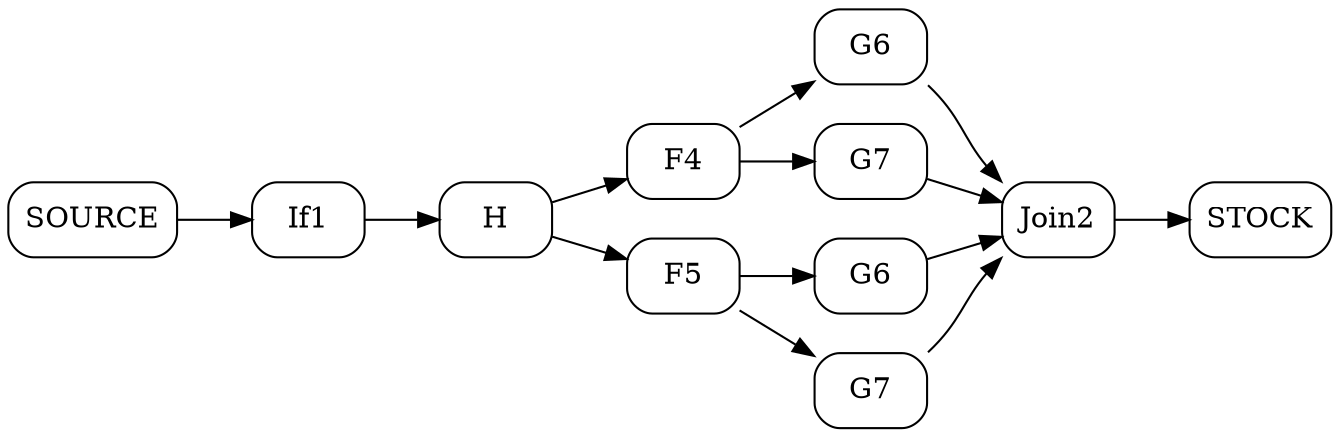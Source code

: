 digraph Example2 {
  rankdir = LR;
  if1[shape=Mrecord, label="If1"];
  {
    rank=same;
    if3[shape=Mrecord, label="H"];
  }
  {
    rank=same;
    f4[shape=Mrecord, label="F4"];
    f5[shape=Mrecord, label="F5"];
  }
  {
    rank=same;
    g4[shape=Mrecord, label="G6"];
    g5[shape=Mrecord, label="G7"];
    g6[shape=Mrecord, label="G6"];
    g7[shape=Mrecord, label="G7"];
  }
  
  {
    rank=source;
    source[shape=Mrecord, label="SOURCE"];
  }
  
  source:d -> if1:x;
  
  if1:f -> if3:x;
  
  if3:f -> f4:x;
  if3:f -> f5:x;
  
  f4:y -> g4:x;
  f4:y -> g5:x;
  
  f5:y -> g6:x;
  f5:y -> g7:x;
  
  {
    rank=same;
    join2[shape=Mrecord, label="Join2"];
  }
  
  g4:y -> join2:x1;
  g5:y -> join2:x2;
  g6:y -> join2:x3;
  g7:y -> join2:x4;
  
  {
    rank=sink;
    stock [shape=Mrecord, label="STOCK"];
  }
  
  join2:y -> stock:x;
}
